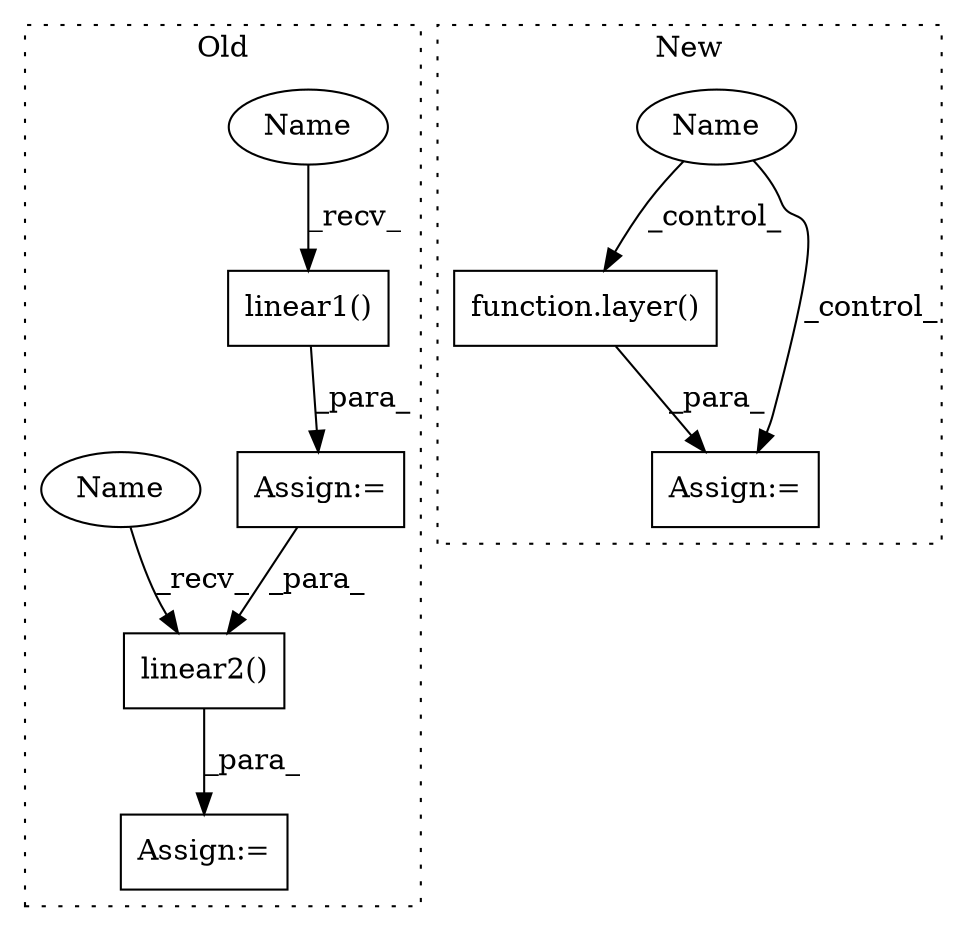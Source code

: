 digraph G {
subgraph cluster0 {
1 [label="linear2()" a="75" s="4110,4124" l="13,1" shape="box"];
5 [label="linear1()" a="75" s="4012,4026" l="13,1" shape="box"];
6 [label="Assign:=" a="68" s="4002" l="3" shape="box"];
7 [label="Assign:=" a="68" s="4107" l="3" shape="box"];
8 [label="Name" a="87" s="4012" l="4" shape="ellipse"];
9 [label="Name" a="87" s="4110" l="4" shape="ellipse"];
label = "Old";
style="dotted";
}
subgraph cluster1 {
2 [label="function.layer()" a="75" s="4250,4257" l="6,1" shape="box"];
3 [label="Name" a="87" s="4197" l="5" shape="ellipse"];
4 [label="Assign:=" a="68" s="4322" l="3" shape="box"];
label = "New";
style="dotted";
}
1 -> 7 [label="_para_"];
2 -> 4 [label="_para_"];
3 -> 4 [label="_control_"];
3 -> 2 [label="_control_"];
5 -> 6 [label="_para_"];
6 -> 1 [label="_para_"];
8 -> 5 [label="_recv_"];
9 -> 1 [label="_recv_"];
}
